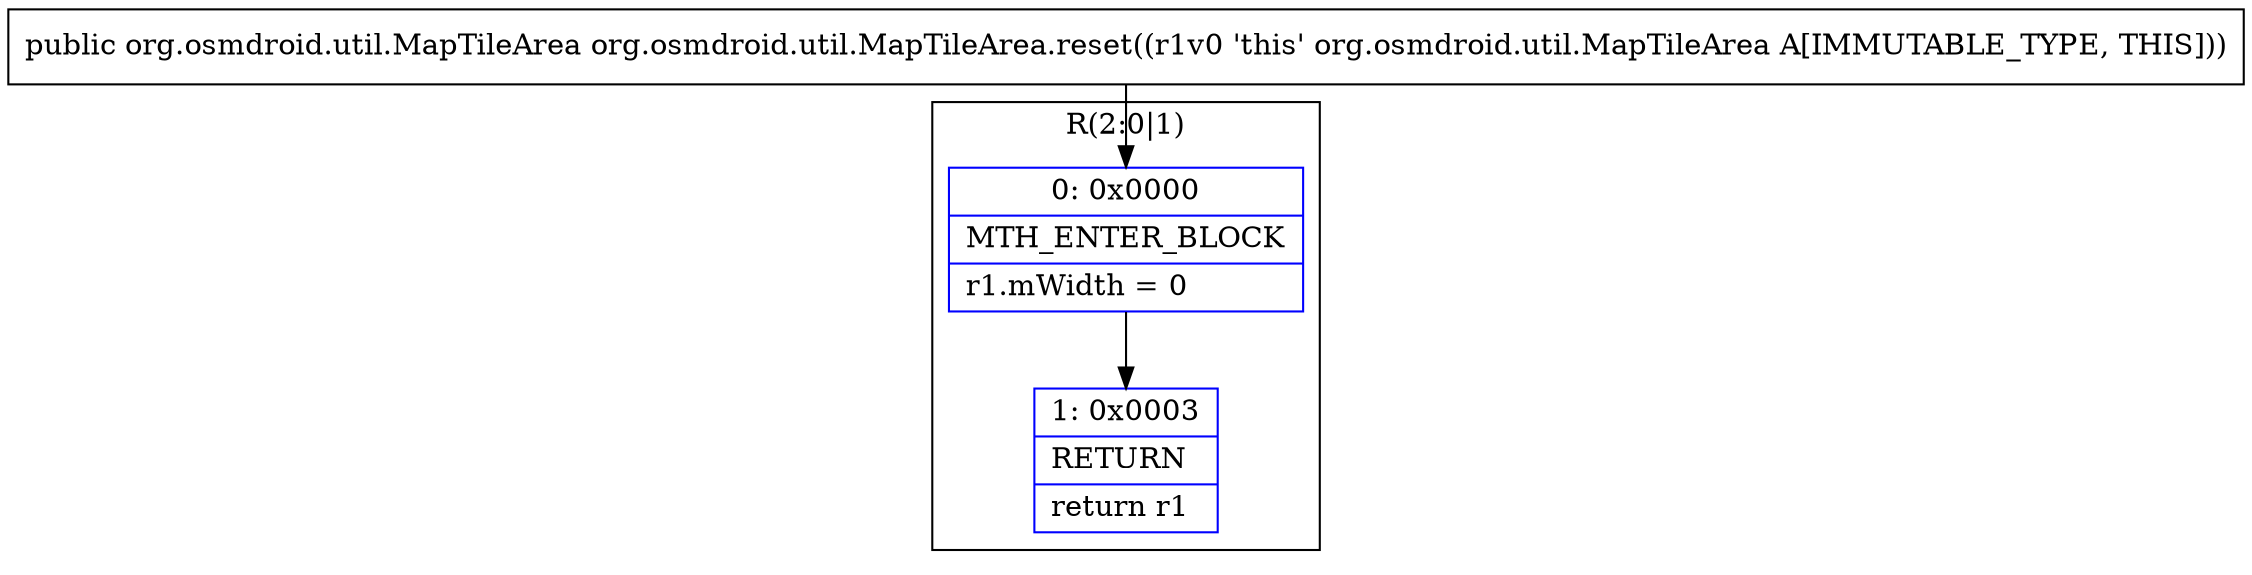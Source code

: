 digraph "CFG fororg.osmdroid.util.MapTileArea.reset()Lorg\/osmdroid\/util\/MapTileArea;" {
subgraph cluster_Region_1919061124 {
label = "R(2:0|1)";
node [shape=record,color=blue];
Node_0 [shape=record,label="{0\:\ 0x0000|MTH_ENTER_BLOCK\l|r1.mWidth = 0\l}"];
Node_1 [shape=record,label="{1\:\ 0x0003|RETURN\l|return r1\l}"];
}
MethodNode[shape=record,label="{public org.osmdroid.util.MapTileArea org.osmdroid.util.MapTileArea.reset((r1v0 'this' org.osmdroid.util.MapTileArea A[IMMUTABLE_TYPE, THIS])) }"];
MethodNode -> Node_0;
Node_0 -> Node_1;
}

